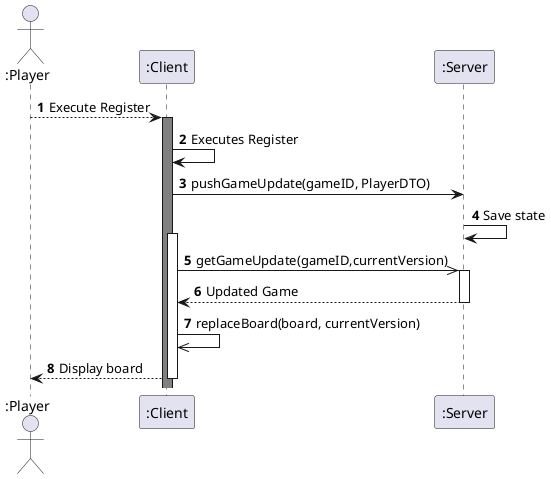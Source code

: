 @startuml
'Sequence Diagram for Execute Register.
Actor ":Player" as Player
Participant ":Client" as Client
Participant ":Server" as Server


autonumber
Player --> Client : Execute Register
activate Client #808080
Client -> Client : Executes Register
Client -> Server : pushGameUpdate(gameID, PlayerDTO)
Server -> Server : Save state

activate Client
Client ->> Server : getGameUpdate(gameID,currentVersion)
activate Server
Server --> Client : Updated Game
deactivate Server
Client ->> Client : replaceBoard(board, currentVersion)
Client --> Player : Display board
deactivate Client
@enduml